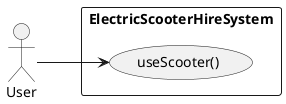 @startuml
left to right direction
actor "User" as user
rectangle ElectricScooterHireSystem {
  usecase "useScooter()" as UC1
}
user --> UC1

@enduml